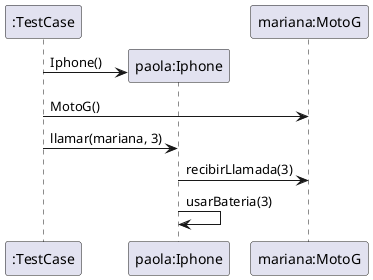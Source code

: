 @startuml
create ":TestCase"
create "paola:Iphone"
":TestCase" -> "paola:Iphone":Iphone()
":TestCase" -> "mariana:MotoG":MotoG()
":TestCase" -> "paola:Iphone":llamar(mariana, 3)
"paola:Iphone" -> "mariana:MotoG":recibirLlamada(3)

"paola:Iphone" -> "paola:Iphone":usarBateria(3)


@enduml